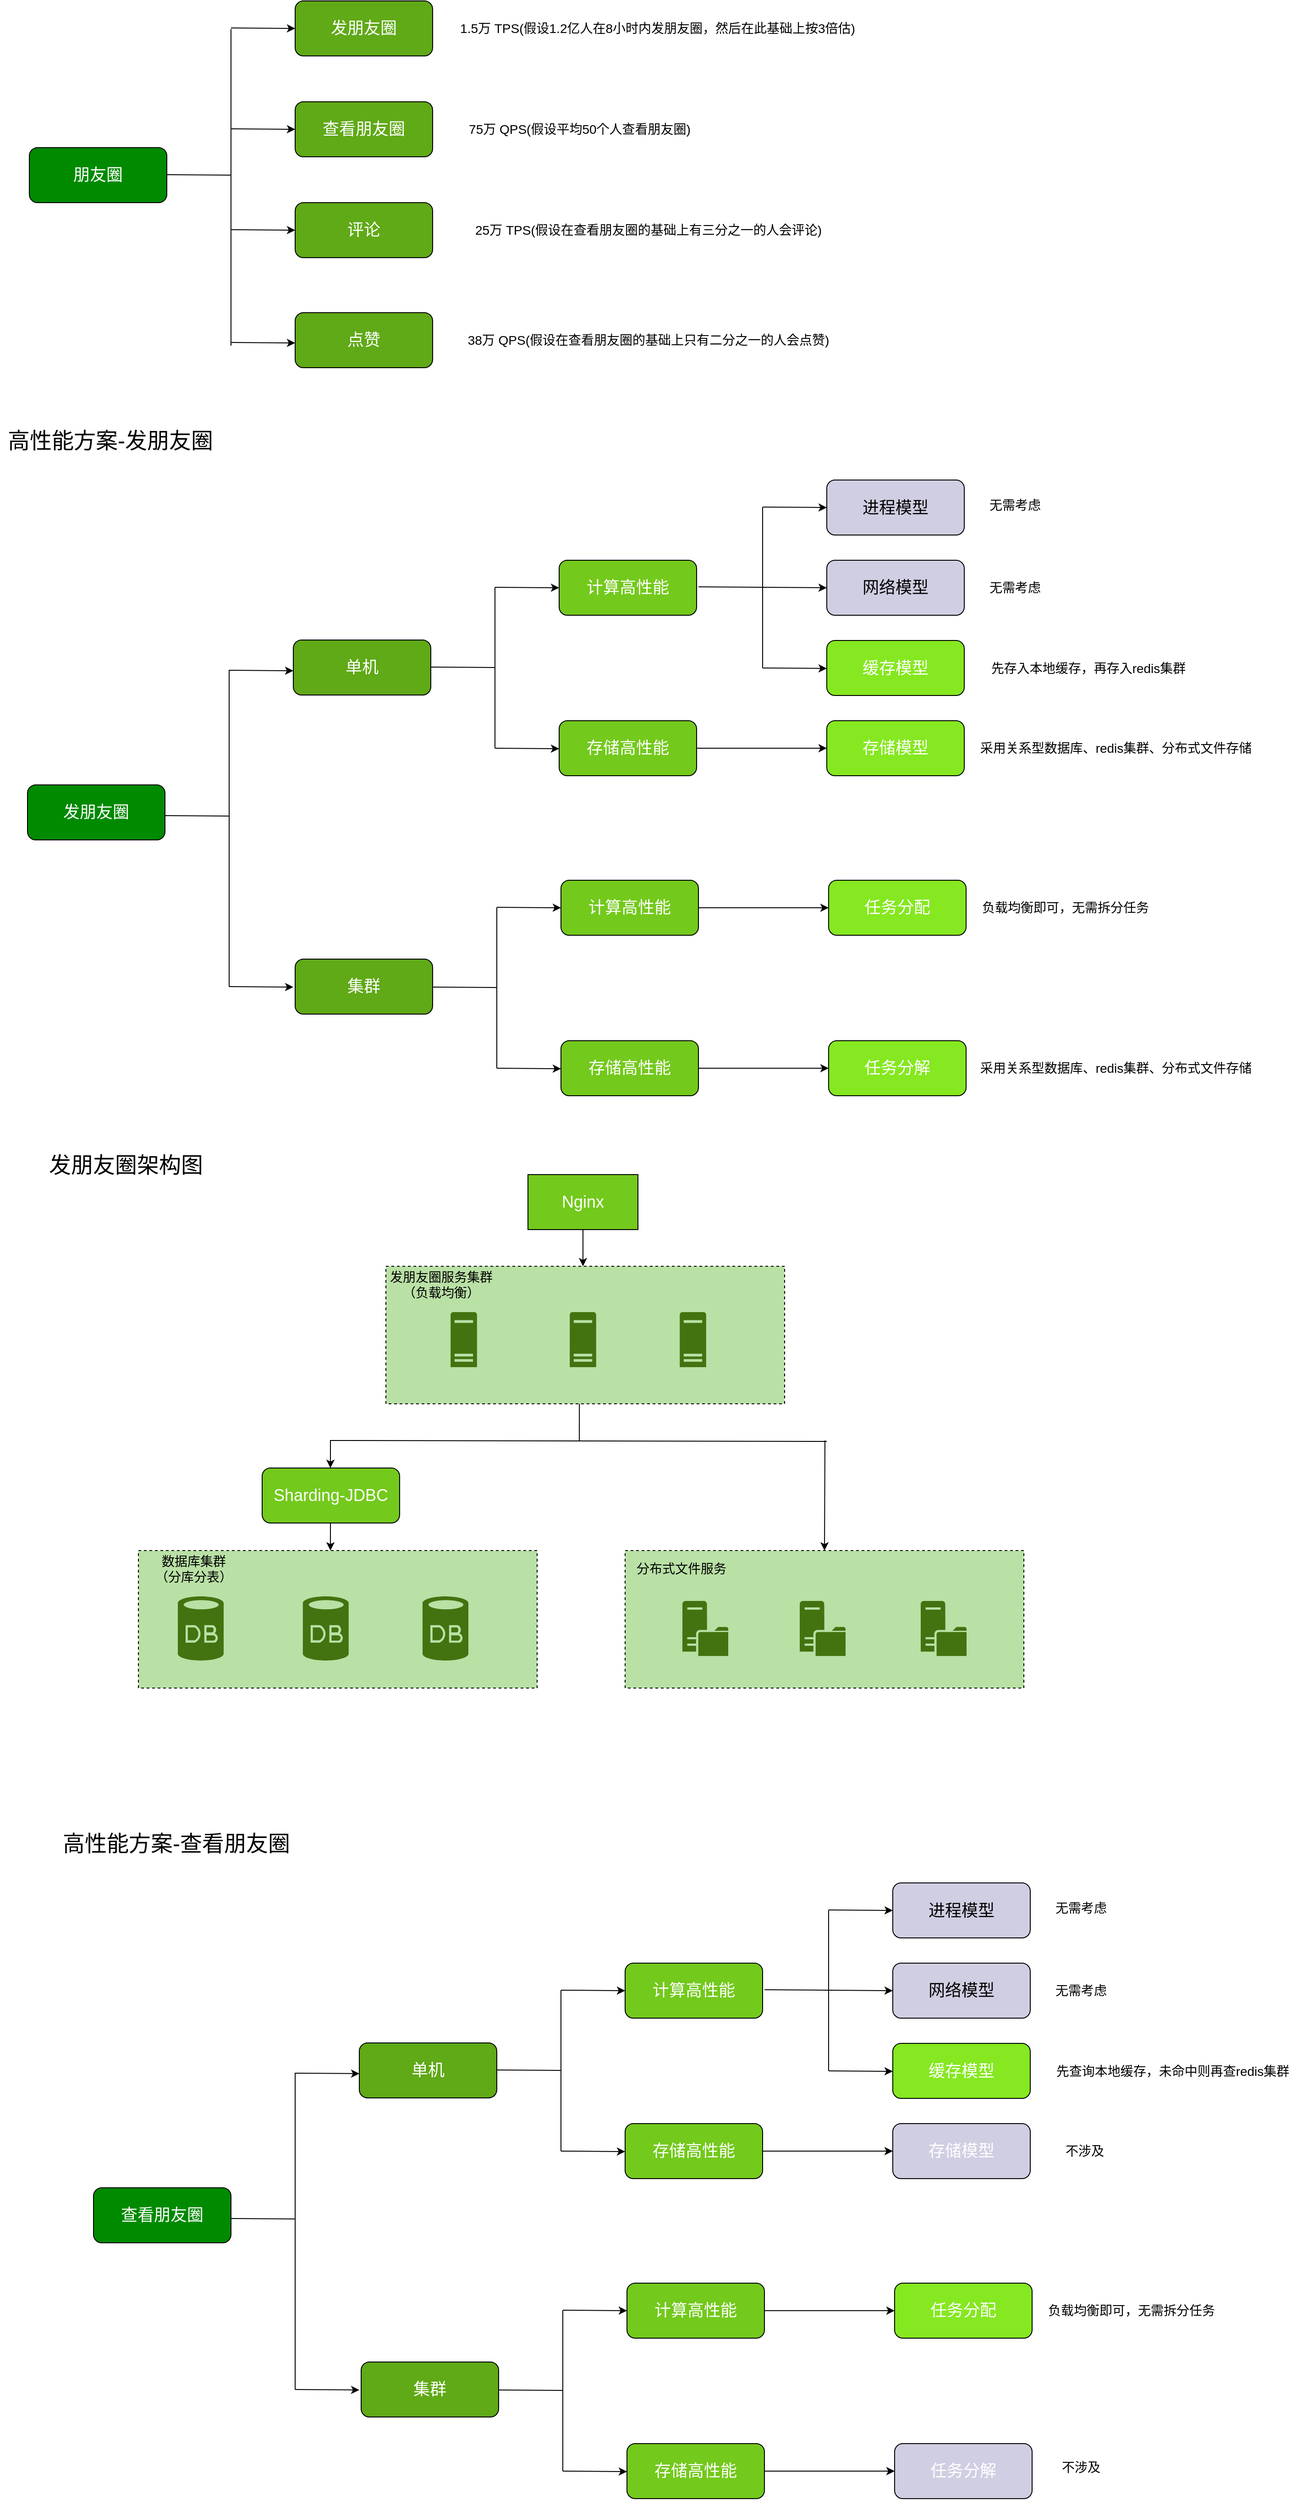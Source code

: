 <mxfile version="15.0.6" type="github">
  <diagram id="jBRWD2HVv8BvLUWZsqpH" name="Page-1">
    <mxGraphModel dx="1158" dy="573" grid="1" gridSize="10" guides="1" tooltips="1" connect="1" arrows="1" fold="1" page="1" pageScale="1" pageWidth="827" pageHeight="1169" math="0" shadow="0">
      <root>
        <mxCell id="0" />
        <mxCell id="1" parent="0" />
        <mxCell id="3huNSBhZNZtRJ6iiqQSG-64" value="" style="rounded=0;whiteSpace=wrap;html=1;dashed=1;fillColor=#B9E0A5;" vertex="1" parent="1">
          <mxGeometry x="449" y="1520" width="435" height="150" as="geometry" />
        </mxCell>
        <mxCell id="3huNSBhZNZtRJ6iiqQSG-1" value="&lt;font style=&quot;font-size: 18px&quot;&gt;朋友圈&lt;/font&gt;" style="rounded=1;whiteSpace=wrap;html=1;fontColor=#ffffff;fillColor=#008a00;" vertex="1" parent="1">
          <mxGeometry x="60" y="300" width="150" height="60" as="geometry" />
        </mxCell>
        <mxCell id="3huNSBhZNZtRJ6iiqQSG-2" value="&lt;font style=&quot;font-size: 18px&quot;&gt;发朋友圈&lt;/font&gt;" style="rounded=1;whiteSpace=wrap;html=1;fontColor=#ffffff;fillColor=#60a917;" vertex="1" parent="1">
          <mxGeometry x="350" y="140" width="150" height="60" as="geometry" />
        </mxCell>
        <mxCell id="3huNSBhZNZtRJ6iiqQSG-3" value="&lt;font style=&quot;font-size: 18px&quot;&gt;查看朋友圈&lt;/font&gt;" style="rounded=1;whiteSpace=wrap;html=1;fontColor=#ffffff;fillColor=#60a917;" vertex="1" parent="1">
          <mxGeometry x="350" y="250" width="150" height="60" as="geometry" />
        </mxCell>
        <mxCell id="3huNSBhZNZtRJ6iiqQSG-4" value="&lt;font style=&quot;font-size: 18px&quot;&gt;评论&lt;/font&gt;" style="rounded=1;whiteSpace=wrap;html=1;fontColor=#ffffff;fillColor=#60a917;" vertex="1" parent="1">
          <mxGeometry x="350" y="360" width="150" height="60" as="geometry" />
        </mxCell>
        <mxCell id="3huNSBhZNZtRJ6iiqQSG-5" value="&lt;font style=&quot;font-size: 18px&quot;&gt;点赞&lt;/font&gt;" style="rounded=1;whiteSpace=wrap;html=1;fontColor=#ffffff;fillColor=#60a917;" vertex="1" parent="1">
          <mxGeometry x="350" y="480" width="150" height="60" as="geometry" />
        </mxCell>
        <mxCell id="3huNSBhZNZtRJ6iiqQSG-6" value="" style="endArrow=none;html=1;" edge="1" parent="1">
          <mxGeometry width="50" height="50" relative="1" as="geometry">
            <mxPoint x="210" y="329.5" as="sourcePoint" />
            <mxPoint x="280" y="330" as="targetPoint" />
          </mxGeometry>
        </mxCell>
        <mxCell id="3huNSBhZNZtRJ6iiqQSG-7" value="" style="endArrow=none;html=1;" edge="1" parent="1">
          <mxGeometry width="50" height="50" relative="1" as="geometry">
            <mxPoint x="280" y="516" as="sourcePoint" />
            <mxPoint x="280" y="416" as="targetPoint" />
            <Array as="points">
              <mxPoint x="280" y="166" />
            </Array>
          </mxGeometry>
        </mxCell>
        <mxCell id="3huNSBhZNZtRJ6iiqQSG-8" value="" style="endArrow=classic;html=1;entryX=0;entryY=0.5;entryDx=0;entryDy=0;" edge="1" parent="1" target="3huNSBhZNZtRJ6iiqQSG-2">
          <mxGeometry width="50" height="50" relative="1" as="geometry">
            <mxPoint x="280" y="169.5" as="sourcePoint" />
            <mxPoint x="340" y="169.5" as="targetPoint" />
          </mxGeometry>
        </mxCell>
        <mxCell id="3huNSBhZNZtRJ6iiqQSG-9" value="" style="endArrow=classic;html=1;entryX=0;entryY=0.5;entryDx=0;entryDy=0;" edge="1" parent="1" target="3huNSBhZNZtRJ6iiqQSG-3">
          <mxGeometry width="50" height="50" relative="1" as="geometry">
            <mxPoint x="280" y="279.5" as="sourcePoint" />
            <mxPoint x="340" y="279.5" as="targetPoint" />
          </mxGeometry>
        </mxCell>
        <mxCell id="3huNSBhZNZtRJ6iiqQSG-10" value="" style="endArrow=classic;html=1;entryX=0;entryY=0.5;entryDx=0;entryDy=0;" edge="1" parent="1">
          <mxGeometry width="50" height="50" relative="1" as="geometry">
            <mxPoint x="280" y="389.5" as="sourcePoint" />
            <mxPoint x="350" y="390" as="targetPoint" />
          </mxGeometry>
        </mxCell>
        <mxCell id="3huNSBhZNZtRJ6iiqQSG-11" value="" style="endArrow=classic;html=1;entryX=0;entryY=0.5;entryDx=0;entryDy=0;" edge="1" parent="1">
          <mxGeometry width="50" height="50" relative="1" as="geometry">
            <mxPoint x="280" y="512.5" as="sourcePoint" />
            <mxPoint x="350" y="513" as="targetPoint" />
          </mxGeometry>
        </mxCell>
        <mxCell id="3huNSBhZNZtRJ6iiqQSG-12" value="&lt;font style=&quot;font-size: 14px&quot;&gt;1.5万 TPS(假设1.2亿人在8小时内发朋友圈，然后在此基础上按3倍估)&lt;/font&gt;" style="text;html=1;resizable=0;autosize=1;align=center;verticalAlign=middle;points=[];fillColor=none;strokeColor=none;rounded=0;" vertex="1" parent="1">
          <mxGeometry x="520" y="160" width="450" height="20" as="geometry" />
        </mxCell>
        <mxCell id="3huNSBhZNZtRJ6iiqQSG-13" value="&lt;font style=&quot;font-size: 14px&quot;&gt;75万 QPS(假设平均50个人查看朋友圈)&lt;/font&gt;" style="text;html=1;resizable=0;autosize=1;align=center;verticalAlign=middle;points=[];fillColor=none;strokeColor=none;rounded=0;" vertex="1" parent="1">
          <mxGeometry x="530" y="270" width="260" height="20" as="geometry" />
        </mxCell>
        <mxCell id="3huNSBhZNZtRJ6iiqQSG-14" value="&lt;font style=&quot;font-size: 14px&quot;&gt;25万 TPS(假设在查看朋友圈的基础上有三分之一的人会评论)&lt;/font&gt;" style="text;html=1;resizable=0;autosize=1;align=center;verticalAlign=middle;points=[];fillColor=none;strokeColor=none;rounded=0;" vertex="1" parent="1">
          <mxGeometry x="540" y="380" width="390" height="20" as="geometry" />
        </mxCell>
        <mxCell id="3huNSBhZNZtRJ6iiqQSG-15" value="&lt;font style=&quot;font-size: 14px&quot;&gt;38万 QPS(假设在查看朋友圈的基础上只有二分之一的人会点赞)&lt;/font&gt;" style="text;html=1;resizable=0;autosize=1;align=center;verticalAlign=middle;points=[];fillColor=none;strokeColor=none;rounded=0;" vertex="1" parent="1">
          <mxGeometry x="530" y="500" width="410" height="20" as="geometry" />
        </mxCell>
        <mxCell id="3huNSBhZNZtRJ6iiqQSG-18" value="&lt;font style=&quot;font-size: 18px&quot;&gt;发朋友圈&lt;/font&gt;" style="rounded=1;whiteSpace=wrap;html=1;fontColor=#ffffff;fillColor=#008a00;" vertex="1" parent="1">
          <mxGeometry x="58" y="995" width="150" height="60" as="geometry" />
        </mxCell>
        <mxCell id="3huNSBhZNZtRJ6iiqQSG-19" value="&lt;font style=&quot;font-size: 18px&quot;&gt;单机&lt;/font&gt;" style="rounded=1;whiteSpace=wrap;html=1;fontColor=#ffffff;fillColor=#60a917;" vertex="1" parent="1">
          <mxGeometry x="348" y="837" width="150" height="60" as="geometry" />
        </mxCell>
        <mxCell id="3huNSBhZNZtRJ6iiqQSG-20" value="&lt;font style=&quot;font-size: 18px&quot;&gt;集群&lt;/font&gt;" style="rounded=1;whiteSpace=wrap;html=1;fontColor=#ffffff;fillColor=#60a917;" vertex="1" parent="1">
          <mxGeometry x="350" y="1185" width="150" height="60" as="geometry" />
        </mxCell>
        <mxCell id="3huNSBhZNZtRJ6iiqQSG-21" value="" style="endArrow=none;html=1;" edge="1" parent="1">
          <mxGeometry width="50" height="50" relative="1" as="geometry">
            <mxPoint x="208" y="1028.5" as="sourcePoint" />
            <mxPoint x="278" y="1029" as="targetPoint" />
          </mxGeometry>
        </mxCell>
        <mxCell id="3huNSBhZNZtRJ6iiqQSG-22" value="" style="endArrow=none;html=1;" edge="1" parent="1">
          <mxGeometry width="50" height="50" relative="1" as="geometry">
            <mxPoint x="278" y="1215" as="sourcePoint" />
            <mxPoint x="278" y="1115" as="targetPoint" />
            <Array as="points">
              <mxPoint x="278" y="865" />
            </Array>
          </mxGeometry>
        </mxCell>
        <mxCell id="3huNSBhZNZtRJ6iiqQSG-23" value="" style="endArrow=classic;html=1;entryX=0;entryY=0.5;entryDx=0;entryDy=0;" edge="1" parent="1">
          <mxGeometry width="50" height="50" relative="1" as="geometry">
            <mxPoint x="278" y="870" as="sourcePoint" />
            <mxPoint x="348" y="870.5" as="targetPoint" />
          </mxGeometry>
        </mxCell>
        <mxCell id="3huNSBhZNZtRJ6iiqQSG-24" value="" style="endArrow=classic;html=1;entryX=0;entryY=0.5;entryDx=0;entryDy=0;" edge="1" parent="1">
          <mxGeometry width="50" height="50" relative="1" as="geometry">
            <mxPoint x="278" y="1215" as="sourcePoint" />
            <mxPoint x="348" y="1215.5" as="targetPoint" />
          </mxGeometry>
        </mxCell>
        <mxCell id="3huNSBhZNZtRJ6iiqQSG-25" value="&lt;font style=&quot;font-size: 18px&quot;&gt;计算高性能&lt;/font&gt;" style="rounded=1;whiteSpace=wrap;html=1;fontColor=#ffffff;fillColor=#73C91C;" vertex="1" parent="1">
          <mxGeometry x="638" y="750" width="150" height="60" as="geometry" />
        </mxCell>
        <mxCell id="3huNSBhZNZtRJ6iiqQSG-26" value="&lt;span style=&quot;font-size: 18px&quot;&gt;存储高性能&lt;/span&gt;" style="rounded=1;whiteSpace=wrap;html=1;fontColor=#ffffff;fillColor=#73C91C;" vertex="1" parent="1">
          <mxGeometry x="638" y="925" width="150" height="60" as="geometry" />
        </mxCell>
        <mxCell id="3huNSBhZNZtRJ6iiqQSG-27" value="" style="endArrow=none;html=1;" edge="1" parent="1">
          <mxGeometry width="50" height="50" relative="1" as="geometry">
            <mxPoint x="498" y="866.5" as="sourcePoint" />
            <mxPoint x="568" y="867" as="targetPoint" />
          </mxGeometry>
        </mxCell>
        <mxCell id="3huNSBhZNZtRJ6iiqQSG-28" value="" style="endArrow=none;html=1;" edge="1" parent="1">
          <mxGeometry width="50" height="50" relative="1" as="geometry">
            <mxPoint x="568" y="955" as="sourcePoint" />
            <mxPoint x="568" y="865" as="targetPoint" />
            <Array as="points">
              <mxPoint x="568" y="775" />
            </Array>
          </mxGeometry>
        </mxCell>
        <mxCell id="3huNSBhZNZtRJ6iiqQSG-29" value="" style="endArrow=classic;html=1;entryX=0;entryY=0.5;entryDx=0;entryDy=0;" edge="1" parent="1">
          <mxGeometry width="50" height="50" relative="1" as="geometry">
            <mxPoint x="568" y="779.5" as="sourcePoint" />
            <mxPoint x="638" y="780" as="targetPoint" />
          </mxGeometry>
        </mxCell>
        <mxCell id="3huNSBhZNZtRJ6iiqQSG-30" value="" style="endArrow=classic;html=1;entryX=0;entryY=0.5;entryDx=0;entryDy=0;" edge="1" parent="1">
          <mxGeometry width="50" height="50" relative="1" as="geometry">
            <mxPoint x="568" y="955" as="sourcePoint" />
            <mxPoint x="638" y="955.5" as="targetPoint" />
          </mxGeometry>
        </mxCell>
        <mxCell id="3huNSBhZNZtRJ6iiqQSG-31" value="&lt;font style=&quot;font-size: 18px&quot;&gt;计算高性能&lt;/font&gt;" style="rounded=1;whiteSpace=wrap;html=1;fontColor=#ffffff;fillColor=#73C91C;" vertex="1" parent="1">
          <mxGeometry x="640" y="1099" width="150" height="60" as="geometry" />
        </mxCell>
        <mxCell id="3huNSBhZNZtRJ6iiqQSG-32" value="&lt;span style=&quot;font-size: 18px&quot;&gt;存储高性能&lt;/span&gt;" style="rounded=1;whiteSpace=wrap;html=1;fontColor=#ffffff;fillColor=#73C91C;" vertex="1" parent="1">
          <mxGeometry x="640" y="1274" width="150" height="60" as="geometry" />
        </mxCell>
        <mxCell id="3huNSBhZNZtRJ6iiqQSG-33" value="" style="endArrow=none;html=1;" edge="1" parent="1">
          <mxGeometry width="50" height="50" relative="1" as="geometry">
            <mxPoint x="500" y="1215.5" as="sourcePoint" />
            <mxPoint x="570" y="1216" as="targetPoint" />
          </mxGeometry>
        </mxCell>
        <mxCell id="3huNSBhZNZtRJ6iiqQSG-34" value="" style="endArrow=none;html=1;" edge="1" parent="1">
          <mxGeometry width="50" height="50" relative="1" as="geometry">
            <mxPoint x="570" y="1304" as="sourcePoint" />
            <mxPoint x="570" y="1214" as="targetPoint" />
            <Array as="points">
              <mxPoint x="570" y="1124" />
            </Array>
          </mxGeometry>
        </mxCell>
        <mxCell id="3huNSBhZNZtRJ6iiqQSG-35" value="" style="endArrow=classic;html=1;entryX=0;entryY=0.5;entryDx=0;entryDy=0;" edge="1" parent="1">
          <mxGeometry width="50" height="50" relative="1" as="geometry">
            <mxPoint x="570" y="1128.5" as="sourcePoint" />
            <mxPoint x="640" y="1129" as="targetPoint" />
          </mxGeometry>
        </mxCell>
        <mxCell id="3huNSBhZNZtRJ6iiqQSG-36" value="" style="endArrow=classic;html=1;entryX=0;entryY=0.5;entryDx=0;entryDy=0;" edge="1" parent="1">
          <mxGeometry width="50" height="50" relative="1" as="geometry">
            <mxPoint x="570" y="1304" as="sourcePoint" />
            <mxPoint x="640" y="1304.5" as="targetPoint" />
          </mxGeometry>
        </mxCell>
        <mxCell id="3huNSBhZNZtRJ6iiqQSG-37" value="&lt;font style=&quot;font-size: 18px&quot;&gt;进程模型&lt;/font&gt;" style="rounded=1;whiteSpace=wrap;html=1;fillColor=#d0cee2;" vertex="1" parent="1">
          <mxGeometry x="930" y="662.5" width="150" height="60" as="geometry" />
        </mxCell>
        <mxCell id="3huNSBhZNZtRJ6iiqQSG-38" value="&lt;span style=&quot;font-size: 18px&quot;&gt;缓存模型&lt;/span&gt;" style="rounded=1;whiteSpace=wrap;html=1;fontColor=#ffffff;fillColor=#85E820;" vertex="1" parent="1">
          <mxGeometry x="930" y="837.5" width="150" height="60" as="geometry" />
        </mxCell>
        <mxCell id="3huNSBhZNZtRJ6iiqQSG-39" value="" style="endArrow=none;html=1;" edge="1" parent="1">
          <mxGeometry width="50" height="50" relative="1" as="geometry">
            <mxPoint x="790" y="779" as="sourcePoint" />
            <mxPoint x="860" y="779.5" as="targetPoint" />
          </mxGeometry>
        </mxCell>
        <mxCell id="3huNSBhZNZtRJ6iiqQSG-40" value="" style="endArrow=none;html=1;" edge="1" parent="1">
          <mxGeometry width="50" height="50" relative="1" as="geometry">
            <mxPoint x="860" y="867.5" as="sourcePoint" />
            <mxPoint x="860" y="777.5" as="targetPoint" />
            <Array as="points">
              <mxPoint x="860" y="687.5" />
            </Array>
          </mxGeometry>
        </mxCell>
        <mxCell id="3huNSBhZNZtRJ6iiqQSG-41" value="" style="endArrow=classic;html=1;entryX=0;entryY=0.5;entryDx=0;entryDy=0;" edge="1" parent="1">
          <mxGeometry width="50" height="50" relative="1" as="geometry">
            <mxPoint x="860" y="692" as="sourcePoint" />
            <mxPoint x="930" y="692.5" as="targetPoint" />
          </mxGeometry>
        </mxCell>
        <mxCell id="3huNSBhZNZtRJ6iiqQSG-42" value="" style="endArrow=classic;html=1;entryX=0;entryY=0.5;entryDx=0;entryDy=0;" edge="1" parent="1">
          <mxGeometry width="50" height="50" relative="1" as="geometry">
            <mxPoint x="860" y="867.5" as="sourcePoint" />
            <mxPoint x="930" y="868" as="targetPoint" />
          </mxGeometry>
        </mxCell>
        <mxCell id="3huNSBhZNZtRJ6iiqQSG-43" value="&lt;span style=&quot;font-size: 18px&quot;&gt;网络模型&lt;/span&gt;" style="rounded=1;whiteSpace=wrap;html=1;fillColor=#d0cee2;" vertex="1" parent="1">
          <mxGeometry x="930" y="750" width="150" height="60" as="geometry" />
        </mxCell>
        <mxCell id="3huNSBhZNZtRJ6iiqQSG-44" value="" style="endArrow=classic;html=1;entryX=0;entryY=0.5;entryDx=0;entryDy=0;" edge="1" parent="1">
          <mxGeometry width="50" height="50" relative="1" as="geometry">
            <mxPoint x="860" y="779.5" as="sourcePoint" />
            <mxPoint x="930" y="780" as="targetPoint" />
          </mxGeometry>
        </mxCell>
        <mxCell id="3huNSBhZNZtRJ6iiqQSG-45" value="&lt;font style=&quot;font-size: 18px&quot;&gt;存储模型&lt;/font&gt;" style="rounded=1;whiteSpace=wrap;html=1;fontColor=#ffffff;fillColor=#85E820;" vertex="1" parent="1">
          <mxGeometry x="930" y="925" width="150" height="60" as="geometry" />
        </mxCell>
        <mxCell id="3huNSBhZNZtRJ6iiqQSG-46" value="" style="endArrow=classic;html=1;exitX=1;exitY=0.5;exitDx=0;exitDy=0;" edge="1" parent="1" source="3huNSBhZNZtRJ6iiqQSG-26">
          <mxGeometry width="50" height="50" relative="1" as="geometry">
            <mxPoint x="860" y="954.5" as="sourcePoint" />
            <mxPoint x="930" y="955" as="targetPoint" />
          </mxGeometry>
        </mxCell>
        <mxCell id="3huNSBhZNZtRJ6iiqQSG-47" value="&lt;font style=&quot;font-size: 18px&quot;&gt;任务分配&lt;/font&gt;" style="rounded=1;whiteSpace=wrap;html=1;fontColor=#ffffff;fillColor=#85E820;" vertex="1" parent="1">
          <mxGeometry x="932" y="1099" width="150" height="60" as="geometry" />
        </mxCell>
        <mxCell id="3huNSBhZNZtRJ6iiqQSG-48" value="" style="endArrow=classic;html=1;exitX=1;exitY=0.5;exitDx=0;exitDy=0;" edge="1" parent="1">
          <mxGeometry width="50" height="50" relative="1" as="geometry">
            <mxPoint x="790" y="1129" as="sourcePoint" />
            <mxPoint x="932" y="1129" as="targetPoint" />
          </mxGeometry>
        </mxCell>
        <mxCell id="3huNSBhZNZtRJ6iiqQSG-49" value="&lt;font style=&quot;font-size: 18px&quot;&gt;任务分解&lt;/font&gt;" style="rounded=1;whiteSpace=wrap;html=1;fontColor=#ffffff;fillColor=#85E820;" vertex="1" parent="1">
          <mxGeometry x="932" y="1274" width="150" height="60" as="geometry" />
        </mxCell>
        <mxCell id="3huNSBhZNZtRJ6iiqQSG-50" value="" style="endArrow=classic;html=1;exitX=1;exitY=0.5;exitDx=0;exitDy=0;" edge="1" parent="1">
          <mxGeometry width="50" height="50" relative="1" as="geometry">
            <mxPoint x="790" y="1304" as="sourcePoint" />
            <mxPoint x="932" y="1304" as="targetPoint" />
          </mxGeometry>
        </mxCell>
        <mxCell id="3huNSBhZNZtRJ6iiqQSG-51" value="&lt;font style=&quot;font-size: 14px&quot;&gt;先存入本地缓存，再存入redis集群&lt;/font&gt;" style="text;html=1;resizable=0;autosize=1;align=center;verticalAlign=middle;points=[];fillColor=none;strokeColor=none;rounded=0;" vertex="1" parent="1">
          <mxGeometry x="1100" y="857.5" width="230" height="20" as="geometry" />
        </mxCell>
        <mxCell id="3huNSBhZNZtRJ6iiqQSG-52" value="&lt;span style=&quot;font-size: 14px&quot;&gt;采用关系型数据库、redis集群、分布式文件存储&lt;/span&gt;" style="text;html=1;resizable=0;autosize=1;align=center;verticalAlign=middle;points=[];fillColor=none;strokeColor=none;rounded=0;" vertex="1" parent="1">
          <mxGeometry x="1090" y="945" width="310" height="20" as="geometry" />
        </mxCell>
        <mxCell id="3huNSBhZNZtRJ6iiqQSG-53" value="&lt;span style=&quot;font-size: 14px&quot;&gt;负载均衡即可，无需拆分任务&lt;/span&gt;" style="text;html=1;resizable=0;autosize=1;align=center;verticalAlign=middle;points=[];fillColor=none;strokeColor=none;rounded=0;" vertex="1" parent="1">
          <mxGeometry x="1090" y="1119" width="200" height="20" as="geometry" />
        </mxCell>
        <mxCell id="3huNSBhZNZtRJ6iiqQSG-55" value="&lt;span style=&quot;font-size: 14px&quot;&gt;无需考虑&lt;/span&gt;" style="text;html=1;resizable=0;autosize=1;align=center;verticalAlign=middle;points=[];fillColor=none;strokeColor=none;rounded=0;" vertex="1" parent="1">
          <mxGeometry x="1100" y="680" width="70" height="20" as="geometry" />
        </mxCell>
        <mxCell id="3huNSBhZNZtRJ6iiqQSG-56" value="&lt;font style=&quot;font-size: 14px&quot;&gt;无需考虑&lt;/font&gt;" style="text;html=1;resizable=0;autosize=1;align=center;verticalAlign=middle;points=[];fillColor=none;strokeColor=none;rounded=0;" vertex="1" parent="1">
          <mxGeometry x="1100" y="770" width="70" height="20" as="geometry" />
        </mxCell>
        <mxCell id="3huNSBhZNZtRJ6iiqQSG-57" value="&lt;font color=&quot;#ffffff&quot; style=&quot;font-size: 18px&quot;&gt;Nginx&lt;/font&gt;" style="rounded=0;whiteSpace=wrap;html=1;strokeColor=#000000;fillColor=#73C91C;" vertex="1" parent="1">
          <mxGeometry x="604" y="1420" width="120" height="60" as="geometry" />
        </mxCell>
        <mxCell id="3huNSBhZNZtRJ6iiqQSG-61" value="" style="aspect=fixed;pointerEvents=1;shadow=0;dashed=0;html=1;strokeColor=none;labelPosition=center;verticalLabelPosition=bottom;verticalAlign=top;align=center;shape=mxgraph.mscae.enterprise.server_generic;fillColor=#427310;" vertex="1" parent="1">
          <mxGeometry x="519.6" y="1570" width="28.8" height="60" as="geometry" />
        </mxCell>
        <mxCell id="3huNSBhZNZtRJ6iiqQSG-62" value="" style="aspect=fixed;pointerEvents=1;shadow=0;dashed=0;html=1;strokeColor=none;labelPosition=center;verticalLabelPosition=bottom;verticalAlign=top;align=center;shape=mxgraph.mscae.enterprise.server_generic;fillColor=#427310;" vertex="1" parent="1">
          <mxGeometry x="649.6" y="1570" width="28.8" height="60" as="geometry" />
        </mxCell>
        <mxCell id="3huNSBhZNZtRJ6iiqQSG-63" value="" style="aspect=fixed;pointerEvents=1;shadow=0;dashed=0;html=1;strokeColor=none;labelPosition=center;verticalLabelPosition=bottom;verticalAlign=top;align=center;shape=mxgraph.mscae.enterprise.server_generic;fillColor=#427310;" vertex="1" parent="1">
          <mxGeometry x="769.6" y="1570" width="28.8" height="60" as="geometry" />
        </mxCell>
        <mxCell id="3huNSBhZNZtRJ6iiqQSG-65" value="&lt;span style=&quot;font-size: 14px&quot;&gt;发朋友圈服务集群&lt;br&gt;（负载均衡）&lt;br&gt;&lt;/span&gt;" style="text;html=1;resizable=0;autosize=1;align=center;verticalAlign=middle;points=[];fillColor=none;strokeColor=none;rounded=0;" vertex="1" parent="1">
          <mxGeometry x="444" y="1520" width="130" height="40" as="geometry" />
        </mxCell>
        <mxCell id="3huNSBhZNZtRJ6iiqQSG-66" value="" style="endArrow=classic;html=1;" edge="1" parent="1">
          <mxGeometry width="50" height="50" relative="1" as="geometry">
            <mxPoint x="664" y="1480" as="sourcePoint" />
            <mxPoint x="664" y="1520" as="targetPoint" />
          </mxGeometry>
        </mxCell>
        <mxCell id="3huNSBhZNZtRJ6iiqQSG-68" value="" style="rounded=0;whiteSpace=wrap;html=1;dashed=1;fillColor=#B9E0A5;" vertex="1" parent="1">
          <mxGeometry x="179" y="1830" width="435" height="150" as="geometry" />
        </mxCell>
        <mxCell id="3huNSBhZNZtRJ6iiqQSG-72" value="&lt;span style=&quot;font-size: 14px&quot;&gt;数据库集群&lt;br&gt;（分库分表）&lt;br&gt;&lt;/span&gt;" style="text;html=1;resizable=0;autosize=1;align=center;verticalAlign=middle;points=[];fillColor=none;strokeColor=none;rounded=0;" vertex="1" parent="1">
          <mxGeometry x="189" y="1830" width="100" height="40" as="geometry" />
        </mxCell>
        <mxCell id="3huNSBhZNZtRJ6iiqQSG-73" value="&lt;font style=&quot;font-size: 18px&quot;&gt;Sharding-JDBC&lt;/font&gt;" style="rounded=1;whiteSpace=wrap;html=1;fontColor=#ffffff;fillColor=#73C91C;" vertex="1" parent="1">
          <mxGeometry x="314" y="1740" width="150" height="60" as="geometry" />
        </mxCell>
        <mxCell id="3huNSBhZNZtRJ6iiqQSG-74" value="" style="endArrow=classic;html=1;" edge="1" parent="1">
          <mxGeometry width="50" height="50" relative="1" as="geometry">
            <mxPoint x="388.5" y="1710" as="sourcePoint" />
            <mxPoint x="388.5" y="1740" as="targetPoint" />
          </mxGeometry>
        </mxCell>
        <mxCell id="3huNSBhZNZtRJ6iiqQSG-76" value="" style="endArrow=classic;html=1;" edge="1" parent="1">
          <mxGeometry width="50" height="50" relative="1" as="geometry">
            <mxPoint x="388.5" y="1800" as="sourcePoint" />
            <mxPoint x="388.5" y="1830" as="targetPoint" />
          </mxGeometry>
        </mxCell>
        <mxCell id="3huNSBhZNZtRJ6iiqQSG-77" value="" style="verticalLabelPosition=bottom;html=1;verticalAlign=top;align=center;strokeColor=none;shape=mxgraph.azure.database;fillColor=#427310;" vertex="1" parent="1">
          <mxGeometry x="222" y="1880" width="50" height="70" as="geometry" />
        </mxCell>
        <mxCell id="3huNSBhZNZtRJ6iiqQSG-78" value="" style="verticalLabelPosition=bottom;html=1;verticalAlign=top;align=center;strokeColor=none;shape=mxgraph.azure.database;fillColor=#427310;" vertex="1" parent="1">
          <mxGeometry x="358.4" y="1880" width="50" height="70" as="geometry" />
        </mxCell>
        <mxCell id="3huNSBhZNZtRJ6iiqQSG-79" value="" style="verticalLabelPosition=bottom;html=1;verticalAlign=top;align=center;strokeColor=none;shape=mxgraph.azure.database;fillColor=#427310;" vertex="1" parent="1">
          <mxGeometry x="489" y="1880" width="50" height="70" as="geometry" />
        </mxCell>
        <mxCell id="3huNSBhZNZtRJ6iiqQSG-82" value="" style="rounded=0;whiteSpace=wrap;html=1;dashed=1;fillColor=#B9E0A5;" vertex="1" parent="1">
          <mxGeometry x="710" y="1830" width="435" height="150" as="geometry" />
        </mxCell>
        <mxCell id="3huNSBhZNZtRJ6iiqQSG-83" value="&lt;span style=&quot;font-size: 14px&quot;&gt;分布式文件服务&lt;br&gt;&lt;/span&gt;" style="text;html=1;resizable=0;autosize=1;align=center;verticalAlign=middle;points=[];fillColor=none;strokeColor=none;rounded=0;" vertex="1" parent="1">
          <mxGeometry x="715.6" y="1840" width="110" height="20" as="geometry" />
        </mxCell>
        <mxCell id="3huNSBhZNZtRJ6iiqQSG-84" value="" style="pointerEvents=1;shadow=0;dashed=0;html=1;strokeColor=none;labelPosition=center;verticalLabelPosition=bottom;verticalAlign=top;align=center;shape=mxgraph.mscae.system_center.distribution_point;fillColor=#427310;" vertex="1" parent="1">
          <mxGeometry x="772.5" y="1885" width="50" height="60" as="geometry" />
        </mxCell>
        <mxCell id="3huNSBhZNZtRJ6iiqQSG-85" value="" style="pointerEvents=1;shadow=0;dashed=0;html=1;strokeColor=none;labelPosition=center;verticalLabelPosition=bottom;verticalAlign=top;align=center;shape=mxgraph.mscae.system_center.distribution_point;fillColor=#427310;" vertex="1" parent="1">
          <mxGeometry x="900.5" y="1885" width="50" height="60" as="geometry" />
        </mxCell>
        <mxCell id="3huNSBhZNZtRJ6iiqQSG-86" value="" style="pointerEvents=1;shadow=0;dashed=0;html=1;strokeColor=none;labelPosition=center;verticalLabelPosition=bottom;verticalAlign=top;align=center;shape=mxgraph.mscae.system_center.distribution_point;fillColor=#427310;" vertex="1" parent="1">
          <mxGeometry x="1032.5" y="1885" width="50" height="60" as="geometry" />
        </mxCell>
        <mxCell id="3huNSBhZNZtRJ6iiqQSG-87" value="" style="endArrow=none;html=1;" edge="1" parent="1">
          <mxGeometry width="50" height="50" relative="1" as="geometry">
            <mxPoint x="388" y="1710" as="sourcePoint" />
            <mxPoint x="930" y="1711" as="targetPoint" />
          </mxGeometry>
        </mxCell>
        <mxCell id="3huNSBhZNZtRJ6iiqQSG-88" value="" style="endArrow=none;html=1;" edge="1" parent="1">
          <mxGeometry width="50" height="50" relative="1" as="geometry">
            <mxPoint x="660.1" y="1670" as="sourcePoint" />
            <mxPoint x="660" y="1710" as="targetPoint" />
          </mxGeometry>
        </mxCell>
        <mxCell id="3huNSBhZNZtRJ6iiqQSG-89" value="" style="endArrow=classic;html=1;entryX=0.5;entryY=0;entryDx=0;entryDy=0;" edge="1" parent="1" target="3huNSBhZNZtRJ6iiqQSG-82">
          <mxGeometry width="50" height="50" relative="1" as="geometry">
            <mxPoint x="928" y="1710" as="sourcePoint" />
            <mxPoint x="924" y="1740" as="targetPoint" />
          </mxGeometry>
        </mxCell>
        <mxCell id="3huNSBhZNZtRJ6iiqQSG-90" value="&lt;font style=&quot;font-size: 24px&quot;&gt;发朋友圈架构图&lt;/font&gt;" style="text;html=1;resizable=0;autosize=1;align=center;verticalAlign=middle;points=[];fillColor=none;strokeColor=none;rounded=0;" vertex="1" parent="1">
          <mxGeometry x="75" y="1400" width="180" height="20" as="geometry" />
        </mxCell>
        <mxCell id="3huNSBhZNZtRJ6iiqQSG-91" value="&lt;font style=&quot;font-size: 24px&quot;&gt;高性能方案-发朋友圈&lt;/font&gt;" style="text;html=1;resizable=0;autosize=1;align=center;verticalAlign=middle;points=[];fillColor=none;strokeColor=none;rounded=0;" vertex="1" parent="1">
          <mxGeometry x="28" y="610" width="240" height="20" as="geometry" />
        </mxCell>
        <mxCell id="3huNSBhZNZtRJ6iiqQSG-132" value="&lt;font style=&quot;font-size: 18px&quot;&gt;查看朋友圈&lt;/font&gt;" style="rounded=1;whiteSpace=wrap;html=1;fontColor=#ffffff;fillColor=#008a00;" vertex="1" parent="1">
          <mxGeometry x="130" y="2525" width="150" height="60" as="geometry" />
        </mxCell>
        <mxCell id="3huNSBhZNZtRJ6iiqQSG-133" value="&lt;font style=&quot;font-size: 18px&quot;&gt;单机&lt;/font&gt;" style="rounded=1;whiteSpace=wrap;html=1;fontColor=#ffffff;fillColor=#60a917;" vertex="1" parent="1">
          <mxGeometry x="420" y="2367" width="150" height="60" as="geometry" />
        </mxCell>
        <mxCell id="3huNSBhZNZtRJ6iiqQSG-134" value="&lt;font style=&quot;font-size: 18px&quot;&gt;集群&lt;/font&gt;" style="rounded=1;whiteSpace=wrap;html=1;fontColor=#ffffff;fillColor=#60a917;" vertex="1" parent="1">
          <mxGeometry x="422" y="2715" width="150" height="60" as="geometry" />
        </mxCell>
        <mxCell id="3huNSBhZNZtRJ6iiqQSG-135" value="" style="endArrow=none;html=1;" edge="1" parent="1">
          <mxGeometry width="50" height="50" relative="1" as="geometry">
            <mxPoint x="280" y="2558.5" as="sourcePoint" />
            <mxPoint x="350" y="2559" as="targetPoint" />
          </mxGeometry>
        </mxCell>
        <mxCell id="3huNSBhZNZtRJ6iiqQSG-136" value="" style="endArrow=none;html=1;" edge="1" parent="1">
          <mxGeometry width="50" height="50" relative="1" as="geometry">
            <mxPoint x="350" y="2745" as="sourcePoint" />
            <mxPoint x="350" y="2645" as="targetPoint" />
            <Array as="points">
              <mxPoint x="350" y="2395" />
            </Array>
          </mxGeometry>
        </mxCell>
        <mxCell id="3huNSBhZNZtRJ6iiqQSG-137" value="" style="endArrow=classic;html=1;entryX=0;entryY=0.5;entryDx=0;entryDy=0;" edge="1" parent="1">
          <mxGeometry width="50" height="50" relative="1" as="geometry">
            <mxPoint x="350" y="2400" as="sourcePoint" />
            <mxPoint x="420" y="2400.5" as="targetPoint" />
          </mxGeometry>
        </mxCell>
        <mxCell id="3huNSBhZNZtRJ6iiqQSG-138" value="" style="endArrow=classic;html=1;entryX=0;entryY=0.5;entryDx=0;entryDy=0;" edge="1" parent="1">
          <mxGeometry width="50" height="50" relative="1" as="geometry">
            <mxPoint x="350" y="2745" as="sourcePoint" />
            <mxPoint x="420" y="2745.5" as="targetPoint" />
          </mxGeometry>
        </mxCell>
        <mxCell id="3huNSBhZNZtRJ6iiqQSG-139" value="&lt;font style=&quot;font-size: 18px&quot;&gt;计算高性能&lt;/font&gt;" style="rounded=1;whiteSpace=wrap;html=1;fontColor=#ffffff;fillColor=#73C91C;" vertex="1" parent="1">
          <mxGeometry x="710" y="2280" width="150" height="60" as="geometry" />
        </mxCell>
        <mxCell id="3huNSBhZNZtRJ6iiqQSG-140" value="&lt;span style=&quot;font-size: 18px&quot;&gt;存储高性能&lt;/span&gt;" style="rounded=1;whiteSpace=wrap;html=1;fontColor=#ffffff;fillColor=#73C91C;" vertex="1" parent="1">
          <mxGeometry x="710" y="2455" width="150" height="60" as="geometry" />
        </mxCell>
        <mxCell id="3huNSBhZNZtRJ6iiqQSG-141" value="" style="endArrow=none;html=1;" edge="1" parent="1">
          <mxGeometry width="50" height="50" relative="1" as="geometry">
            <mxPoint x="570" y="2396.5" as="sourcePoint" />
            <mxPoint x="640" y="2397" as="targetPoint" />
          </mxGeometry>
        </mxCell>
        <mxCell id="3huNSBhZNZtRJ6iiqQSG-142" value="" style="endArrow=none;html=1;" edge="1" parent="1">
          <mxGeometry width="50" height="50" relative="1" as="geometry">
            <mxPoint x="640" y="2485" as="sourcePoint" />
            <mxPoint x="640" y="2395" as="targetPoint" />
            <Array as="points">
              <mxPoint x="640" y="2305" />
            </Array>
          </mxGeometry>
        </mxCell>
        <mxCell id="3huNSBhZNZtRJ6iiqQSG-143" value="" style="endArrow=classic;html=1;entryX=0;entryY=0.5;entryDx=0;entryDy=0;" edge="1" parent="1">
          <mxGeometry width="50" height="50" relative="1" as="geometry">
            <mxPoint x="640" y="2309.5" as="sourcePoint" />
            <mxPoint x="710" y="2310" as="targetPoint" />
          </mxGeometry>
        </mxCell>
        <mxCell id="3huNSBhZNZtRJ6iiqQSG-144" value="" style="endArrow=classic;html=1;entryX=0;entryY=0.5;entryDx=0;entryDy=0;" edge="1" parent="1">
          <mxGeometry width="50" height="50" relative="1" as="geometry">
            <mxPoint x="640" y="2485" as="sourcePoint" />
            <mxPoint x="710" y="2485.5" as="targetPoint" />
          </mxGeometry>
        </mxCell>
        <mxCell id="3huNSBhZNZtRJ6iiqQSG-145" value="&lt;font style=&quot;font-size: 18px&quot;&gt;计算高性能&lt;/font&gt;" style="rounded=1;whiteSpace=wrap;html=1;fontColor=#ffffff;fillColor=#73C91C;" vertex="1" parent="1">
          <mxGeometry x="712" y="2629" width="150" height="60" as="geometry" />
        </mxCell>
        <mxCell id="3huNSBhZNZtRJ6iiqQSG-146" value="&lt;span style=&quot;font-size: 18px&quot;&gt;存储高性能&lt;/span&gt;" style="rounded=1;whiteSpace=wrap;html=1;fontColor=#ffffff;fillColor=#73C91C;" vertex="1" parent="1">
          <mxGeometry x="712" y="2804" width="150" height="60" as="geometry" />
        </mxCell>
        <mxCell id="3huNSBhZNZtRJ6iiqQSG-147" value="" style="endArrow=none;html=1;" edge="1" parent="1">
          <mxGeometry width="50" height="50" relative="1" as="geometry">
            <mxPoint x="572" y="2745.5" as="sourcePoint" />
            <mxPoint x="642" y="2746" as="targetPoint" />
          </mxGeometry>
        </mxCell>
        <mxCell id="3huNSBhZNZtRJ6iiqQSG-148" value="" style="endArrow=none;html=1;" edge="1" parent="1">
          <mxGeometry width="50" height="50" relative="1" as="geometry">
            <mxPoint x="642" y="2834" as="sourcePoint" />
            <mxPoint x="642" y="2744" as="targetPoint" />
            <Array as="points">
              <mxPoint x="642" y="2654" />
            </Array>
          </mxGeometry>
        </mxCell>
        <mxCell id="3huNSBhZNZtRJ6iiqQSG-149" value="" style="endArrow=classic;html=1;entryX=0;entryY=0.5;entryDx=0;entryDy=0;" edge="1" parent="1">
          <mxGeometry width="50" height="50" relative="1" as="geometry">
            <mxPoint x="642" y="2658.5" as="sourcePoint" />
            <mxPoint x="712" y="2659" as="targetPoint" />
          </mxGeometry>
        </mxCell>
        <mxCell id="3huNSBhZNZtRJ6iiqQSG-150" value="" style="endArrow=classic;html=1;entryX=0;entryY=0.5;entryDx=0;entryDy=0;" edge="1" parent="1">
          <mxGeometry width="50" height="50" relative="1" as="geometry">
            <mxPoint x="642" y="2834" as="sourcePoint" />
            <mxPoint x="712" y="2834.5" as="targetPoint" />
          </mxGeometry>
        </mxCell>
        <mxCell id="3huNSBhZNZtRJ6iiqQSG-151" value="&lt;font style=&quot;font-size: 18px&quot;&gt;进程模型&lt;/font&gt;" style="rounded=1;whiteSpace=wrap;html=1;fillColor=#d0cee2;" vertex="1" parent="1">
          <mxGeometry x="1002" y="2192.5" width="150" height="60" as="geometry" />
        </mxCell>
        <mxCell id="3huNSBhZNZtRJ6iiqQSG-152" value="&lt;span style=&quot;font-size: 18px&quot;&gt;缓存模型&lt;/span&gt;" style="rounded=1;whiteSpace=wrap;html=1;fontColor=#ffffff;fillColor=#85E820;" vertex="1" parent="1">
          <mxGeometry x="1002" y="2367.5" width="150" height="60" as="geometry" />
        </mxCell>
        <mxCell id="3huNSBhZNZtRJ6iiqQSG-153" value="" style="endArrow=none;html=1;" edge="1" parent="1">
          <mxGeometry width="50" height="50" relative="1" as="geometry">
            <mxPoint x="862" y="2309" as="sourcePoint" />
            <mxPoint x="932" y="2309.5" as="targetPoint" />
          </mxGeometry>
        </mxCell>
        <mxCell id="3huNSBhZNZtRJ6iiqQSG-154" value="" style="endArrow=none;html=1;" edge="1" parent="1">
          <mxGeometry width="50" height="50" relative="1" as="geometry">
            <mxPoint x="932" y="2397.5" as="sourcePoint" />
            <mxPoint x="932" y="2307.5" as="targetPoint" />
            <Array as="points">
              <mxPoint x="932" y="2217.5" />
            </Array>
          </mxGeometry>
        </mxCell>
        <mxCell id="3huNSBhZNZtRJ6iiqQSG-155" value="" style="endArrow=classic;html=1;entryX=0;entryY=0.5;entryDx=0;entryDy=0;" edge="1" parent="1">
          <mxGeometry width="50" height="50" relative="1" as="geometry">
            <mxPoint x="932" y="2222" as="sourcePoint" />
            <mxPoint x="1002" y="2222.5" as="targetPoint" />
          </mxGeometry>
        </mxCell>
        <mxCell id="3huNSBhZNZtRJ6iiqQSG-156" value="" style="endArrow=classic;html=1;entryX=0;entryY=0.5;entryDx=0;entryDy=0;" edge="1" parent="1">
          <mxGeometry width="50" height="50" relative="1" as="geometry">
            <mxPoint x="932" y="2397.5" as="sourcePoint" />
            <mxPoint x="1002" y="2398" as="targetPoint" />
          </mxGeometry>
        </mxCell>
        <mxCell id="3huNSBhZNZtRJ6iiqQSG-157" value="&lt;span style=&quot;font-size: 18px&quot;&gt;网络模型&lt;/span&gt;" style="rounded=1;whiteSpace=wrap;html=1;fillColor=#d0cee2;" vertex="1" parent="1">
          <mxGeometry x="1002" y="2280" width="150" height="60" as="geometry" />
        </mxCell>
        <mxCell id="3huNSBhZNZtRJ6iiqQSG-158" value="" style="endArrow=classic;html=1;entryX=0;entryY=0.5;entryDx=0;entryDy=0;" edge="1" parent="1">
          <mxGeometry width="50" height="50" relative="1" as="geometry">
            <mxPoint x="932" y="2309.5" as="sourcePoint" />
            <mxPoint x="1002" y="2310" as="targetPoint" />
          </mxGeometry>
        </mxCell>
        <mxCell id="3huNSBhZNZtRJ6iiqQSG-159" value="&lt;font style=&quot;font-size: 18px&quot;&gt;存储模型&lt;/font&gt;" style="rounded=1;whiteSpace=wrap;html=1;fontColor=#ffffff;fillColor=#D0CEE2;" vertex="1" parent="1">
          <mxGeometry x="1002" y="2455" width="150" height="60" as="geometry" />
        </mxCell>
        <mxCell id="3huNSBhZNZtRJ6iiqQSG-160" value="" style="endArrow=classic;html=1;exitX=1;exitY=0.5;exitDx=0;exitDy=0;" edge="1" parent="1" source="3huNSBhZNZtRJ6iiqQSG-140">
          <mxGeometry width="50" height="50" relative="1" as="geometry">
            <mxPoint x="932" y="2484.5" as="sourcePoint" />
            <mxPoint x="1002" y="2485" as="targetPoint" />
          </mxGeometry>
        </mxCell>
        <mxCell id="3huNSBhZNZtRJ6iiqQSG-161" value="&lt;font style=&quot;font-size: 18px&quot;&gt;任务分配&lt;/font&gt;" style="rounded=1;whiteSpace=wrap;html=1;fontColor=#ffffff;fillColor=#85E820;" vertex="1" parent="1">
          <mxGeometry x="1004" y="2629" width="150" height="60" as="geometry" />
        </mxCell>
        <mxCell id="3huNSBhZNZtRJ6iiqQSG-162" value="" style="endArrow=classic;html=1;exitX=1;exitY=0.5;exitDx=0;exitDy=0;" edge="1" parent="1">
          <mxGeometry width="50" height="50" relative="1" as="geometry">
            <mxPoint x="862" y="2659" as="sourcePoint" />
            <mxPoint x="1004" y="2659" as="targetPoint" />
          </mxGeometry>
        </mxCell>
        <mxCell id="3huNSBhZNZtRJ6iiqQSG-163" value="&lt;font style=&quot;font-size: 18px&quot;&gt;任务分解&lt;/font&gt;" style="rounded=1;whiteSpace=wrap;html=1;fontColor=#ffffff;fillColor=#D0CEE2;" vertex="1" parent="1">
          <mxGeometry x="1004" y="2804" width="150" height="60" as="geometry" />
        </mxCell>
        <mxCell id="3huNSBhZNZtRJ6iiqQSG-164" value="" style="endArrow=classic;html=1;exitX=1;exitY=0.5;exitDx=0;exitDy=0;" edge="1" parent="1">
          <mxGeometry width="50" height="50" relative="1" as="geometry">
            <mxPoint x="862" y="2834" as="sourcePoint" />
            <mxPoint x="1004" y="2834" as="targetPoint" />
          </mxGeometry>
        </mxCell>
        <mxCell id="3huNSBhZNZtRJ6iiqQSG-165" value="&lt;font style=&quot;font-size: 14px&quot;&gt;先查询本地缓存，未命中则&lt;/font&gt;&lt;span style=&quot;font-size: 14px&quot;&gt;再查redis集群&lt;/span&gt;" style="text;html=1;resizable=0;autosize=1;align=center;verticalAlign=middle;points=[];fillColor=none;strokeColor=none;rounded=0;" vertex="1" parent="1">
          <mxGeometry x="1172" y="2387.5" width="270" height="20" as="geometry" />
        </mxCell>
        <mxCell id="3huNSBhZNZtRJ6iiqQSG-167" value="&lt;span style=&quot;font-size: 14px&quot;&gt;负载均衡即可，无需拆分任务&lt;/span&gt;" style="text;html=1;resizable=0;autosize=1;align=center;verticalAlign=middle;points=[];fillColor=none;strokeColor=none;rounded=0;" vertex="1" parent="1">
          <mxGeometry x="1162" y="2649" width="200" height="20" as="geometry" />
        </mxCell>
        <mxCell id="3huNSBhZNZtRJ6iiqQSG-169" value="&lt;span style=&quot;font-size: 14px&quot;&gt;无需考虑&lt;/span&gt;" style="text;html=1;resizable=0;autosize=1;align=center;verticalAlign=middle;points=[];fillColor=none;strokeColor=none;rounded=0;" vertex="1" parent="1">
          <mxGeometry x="1172" y="2210" width="70" height="20" as="geometry" />
        </mxCell>
        <mxCell id="3huNSBhZNZtRJ6iiqQSG-170" value="&lt;font style=&quot;font-size: 14px&quot;&gt;无需考虑&lt;/font&gt;" style="text;html=1;resizable=0;autosize=1;align=center;verticalAlign=middle;points=[];fillColor=none;strokeColor=none;rounded=0;" vertex="1" parent="1">
          <mxGeometry x="1172" y="2300" width="70" height="20" as="geometry" />
        </mxCell>
        <mxCell id="3huNSBhZNZtRJ6iiqQSG-171" value="&lt;font style=&quot;font-size: 24px&quot;&gt;高性能方案-查看朋友圈&lt;/font&gt;" style="text;html=1;resizable=0;autosize=1;align=center;verticalAlign=middle;points=[];fillColor=none;strokeColor=none;rounded=0;" vertex="1" parent="1">
          <mxGeometry x="90" y="2140" width="260" height="20" as="geometry" />
        </mxCell>
        <mxCell id="3huNSBhZNZtRJ6iiqQSG-175" value="&lt;span style=&quot;font-size: 14px&quot;&gt;采用关系型数据库、redis集群、分布式文件存储&lt;/span&gt;" style="text;html=1;resizable=0;autosize=1;align=center;verticalAlign=middle;points=[];fillColor=none;strokeColor=none;rounded=0;" vertex="1" parent="1">
          <mxGeometry x="1090" y="1294" width="310" height="20" as="geometry" />
        </mxCell>
        <mxCell id="3huNSBhZNZtRJ6iiqQSG-176" value="&lt;span style=&quot;font-size: 14px&quot;&gt;不涉及&lt;/span&gt;" style="text;html=1;resizable=0;autosize=1;align=center;verticalAlign=middle;points=[];fillColor=none;strokeColor=none;rounded=0;" vertex="1" parent="1">
          <mxGeometry x="1177" y="2820" width="60" height="20" as="geometry" />
        </mxCell>
        <mxCell id="3huNSBhZNZtRJ6iiqQSG-177" value="&lt;span style=&quot;font-size: 14px&quot;&gt;不涉及&lt;/span&gt;" style="text;html=1;resizable=0;autosize=1;align=center;verticalAlign=middle;points=[];fillColor=none;strokeColor=none;rounded=0;" vertex="1" parent="1">
          <mxGeometry x="1181" y="2475" width="60" height="20" as="geometry" />
        </mxCell>
      </root>
    </mxGraphModel>
  </diagram>
</mxfile>
